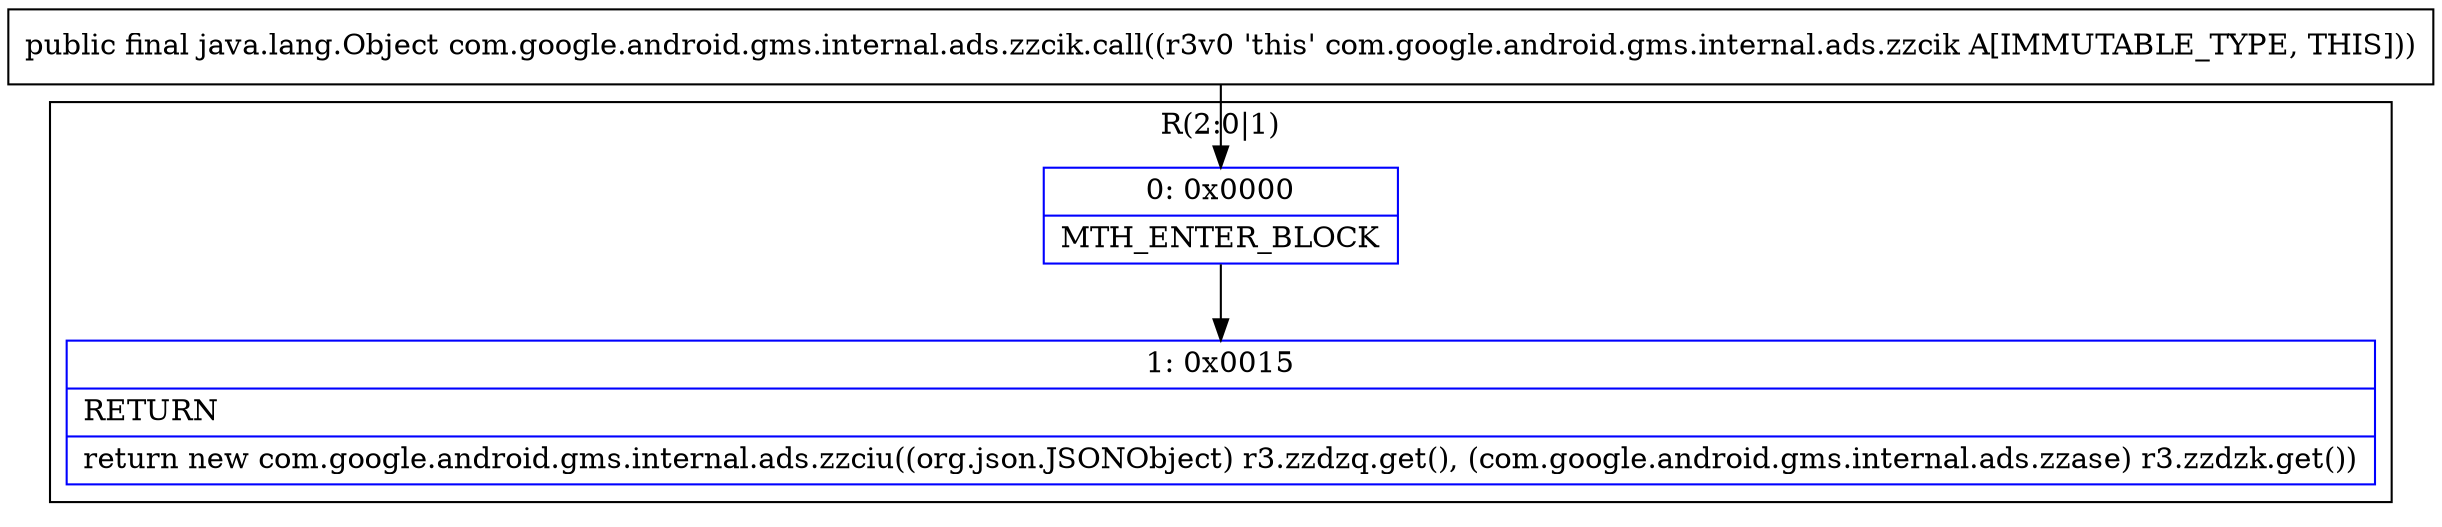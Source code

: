 digraph "CFG forcom.google.android.gms.internal.ads.zzcik.call()Ljava\/lang\/Object;" {
subgraph cluster_Region_638108056 {
label = "R(2:0|1)";
node [shape=record,color=blue];
Node_0 [shape=record,label="{0\:\ 0x0000|MTH_ENTER_BLOCK\l}"];
Node_1 [shape=record,label="{1\:\ 0x0015|RETURN\l|return new com.google.android.gms.internal.ads.zzciu((org.json.JSONObject) r3.zzdzq.get(), (com.google.android.gms.internal.ads.zzase) r3.zzdzk.get())\l}"];
}
MethodNode[shape=record,label="{public final java.lang.Object com.google.android.gms.internal.ads.zzcik.call((r3v0 'this' com.google.android.gms.internal.ads.zzcik A[IMMUTABLE_TYPE, THIS])) }"];
MethodNode -> Node_0;
Node_0 -> Node_1;
}


